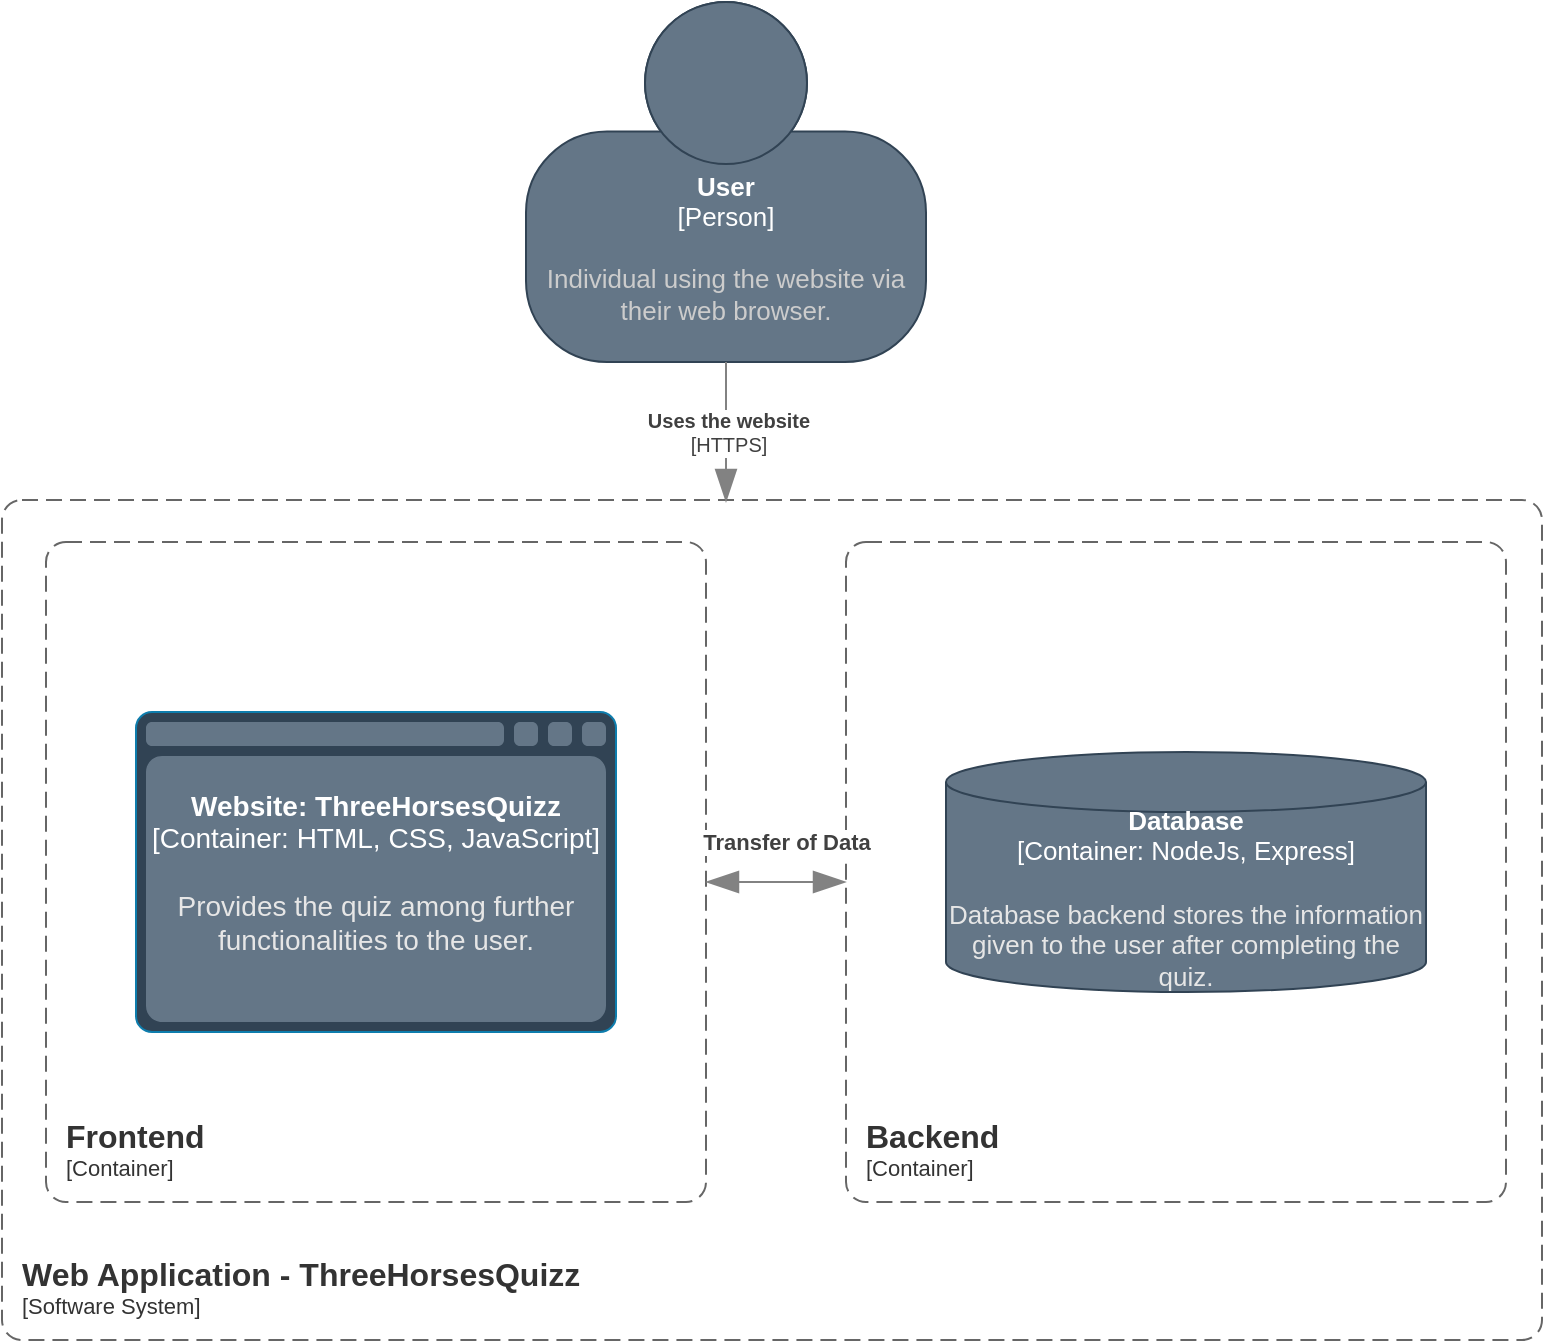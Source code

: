<mxfile version="24.2.7" type="github">
  <diagram name="Page-1" id="HOsd5Jfb5BI0TmuAZBbl">
    <mxGraphModel dx="1097" dy="763" grid="1" gridSize="10" guides="1" tooltips="1" connect="1" arrows="1" fold="1" page="1" pageScale="1" pageWidth="827" pageHeight="1169" math="0" shadow="0">
      <root>
        <mxCell id="0" />
        <mxCell id="1" parent="0" />
        <object placeholders="1" c4Name="User" c4Type="Person" c4Description="Individual using the website via their web browser." label="&lt;font style=&quot;font-size: 13px;&quot;&gt;&lt;b style=&quot;font-size: 13px;&quot;&gt;%c4Name%&lt;/b&gt;&lt;/font&gt;&lt;div style=&quot;font-size: 13px;&quot;&gt;[%c4Type%]&lt;/div&gt;&lt;br style=&quot;font-size: 13px;&quot;&gt;&lt;div style=&quot;font-size: 13px;&quot;&gt;&lt;font style=&quot;font-size: 13px;&quot;&gt;&lt;font style=&quot;font-size: 13px;&quot; color=&quot;#cccccc&quot;&gt;%c4Description%&lt;/font&gt;&lt;/font&gt;&lt;/div&gt;" id="3cX4WczHBIyN9GjbX8gW-1">
          <mxCell style="html=1;fontSize=13;dashed=0;whiteSpace=wrap;shape=mxgraph.c4.person2;align=center;metaEdit=1;points=[[0.5,0,0],[1,0.5,0],[1,0.75,0],[0.75,1,0],[0.5,1,0],[0.25,1,0],[0,0.75,0],[0,0.5,0]];resizable=0;fillColor=#647687;strokeColor=#314354;fontColor=#ffffff;" vertex="1" parent="1">
            <mxGeometry x="290" y="10" width="200" height="180" as="geometry" />
          </mxCell>
        </object>
        <object placeholders="1" c4Name="Database" c4Type="Container" c4Technology="NodeJs, Express" c4Description="Database backend stores the information given to the user after completing the quiz." label="&lt;font style=&quot;font-size: 13px;&quot;&gt;&lt;b style=&quot;font-size: 13px;&quot;&gt;%c4Name%&lt;/b&gt;&lt;/font&gt;&lt;div style=&quot;font-size: 13px;&quot;&gt;[%c4Type%:&amp;nbsp;%c4Technology%]&lt;/div&gt;&lt;br style=&quot;font-size: 13px;&quot;&gt;&lt;div style=&quot;font-size: 13px;&quot;&gt;&lt;font style=&quot;font-size: 13px;&quot;&gt;&lt;font color=&quot;#E6E6E6&quot; style=&quot;font-size: 13px;&quot;&gt;%c4Description%&lt;/font&gt;&lt;/font&gt;&lt;/div&gt;" id="3cX4WczHBIyN9GjbX8gW-2">
          <mxCell style="shape=cylinder3;size=15;whiteSpace=wrap;html=1;boundedLbl=1;rounded=0;labelBackgroundColor=none;fillColor=#647687;fontSize=13;fontColor=#ffffff;align=center;strokeColor=#314354;metaEdit=1;points=[[0.5,0,0],[1,0.25,0],[1,0.5,0],[1,0.75,0],[0.5,1,0],[0,0.75,0],[0,0.5,0],[0,0.25,0]];resizable=0;" vertex="1" parent="1">
            <mxGeometry x="500" y="385" width="240" height="120" as="geometry" />
          </mxCell>
        </object>
        <object placeholders="1" c4Name="Website: ThreeHorsesQuizz" c4Type="Container" c4Technology="HTML, CSS, JavaScript" c4Description="Provides the quiz among further functionalities to the user." label="&lt;font style=&quot;font-size: 14px;&quot;&gt;&lt;b style=&quot;font-size: 14px;&quot;&gt;%c4Name%&lt;/b&gt;&lt;/font&gt;&lt;div style=&quot;font-size: 14px;&quot;&gt;[%c4Type%:&amp;nbsp;%c4Technology%]&lt;/div&gt;&lt;br style=&quot;font-size: 14px;&quot;&gt;&lt;div style=&quot;font-size: 14px;&quot;&gt;&lt;font style=&quot;font-size: 14px;&quot;&gt;&lt;font style=&quot;font-size: 14px;&quot; color=&quot;#E6E6E6&quot;&gt;%c4Description%&lt;/font&gt;&lt;/font&gt;&lt;/div&gt;" id="3cX4WczHBIyN9GjbX8gW-3">
          <mxCell style="shape=mxgraph.c4.webBrowserContainer2;whiteSpace=wrap;html=1;boundedLbl=1;rounded=0;labelBackgroundColor=none;strokeColor2=#0E7DAD;fontSize=14;align=center;metaEdit=1;points=[[0.5,0,0],[1,0.25,0],[1,0.5,0],[1,0.75,0],[0.5,1,0],[0,0.75,0],[0,0.5,0],[0,0.25,0]];resizable=0;fillColor=#647687;strokeColor=#314354;fontColor=#ffffff;" vertex="1" parent="1">
            <mxGeometry x="95" y="365" width="240" height="160" as="geometry" />
          </mxCell>
        </object>
        <object placeholders="1" c4Name="Backend" c4Type="ContainerScopeBoundary" c4Application="Container" label="&lt;font style=&quot;font-size: 16px&quot;&gt;&lt;b&gt;&lt;div style=&quot;text-align: left&quot;&gt;%c4Name%&lt;/div&gt;&lt;/b&gt;&lt;/font&gt;&lt;div style=&quot;text-align: left&quot;&gt;[%c4Application%]&lt;/div&gt;" id="3cX4WczHBIyN9GjbX8gW-5">
          <mxCell style="rounded=1;fontSize=11;whiteSpace=wrap;html=1;dashed=1;arcSize=20;fillColor=none;strokeColor=#666666;fontColor=#333333;labelBackgroundColor=none;align=left;verticalAlign=bottom;labelBorderColor=none;spacingTop=0;spacing=10;dashPattern=8 4;metaEdit=1;rotatable=0;perimeter=rectanglePerimeter;noLabel=0;labelPadding=0;allowArrows=0;connectable=0;expand=0;recursiveResize=0;editable=1;pointerEvents=0;absoluteArcSize=1;points=[[0.25,0,0],[0.5,0,0],[0.75,0,0],[1,0.25,0],[1,0.5,0],[1,0.75,0],[0.75,1,0],[0.5,1,0],[0.25,1,0],[0,0.75,0],[0,0.5,0],[0,0.25,0]];" vertex="1" parent="1">
            <mxGeometry x="450" y="280" width="330" height="330" as="geometry" />
          </mxCell>
        </object>
        <object placeholders="1" c4Name="Web Application - ThreeHorsesQuizz" c4Type="SystemScopeBoundary" c4Application="Software System" label="&lt;font style=&quot;font-size: 16px&quot;&gt;&lt;b&gt;&lt;div style=&quot;text-align: left&quot;&gt;%c4Name%&lt;/div&gt;&lt;/b&gt;&lt;/font&gt;&lt;div style=&quot;text-align: left&quot;&gt;[%c4Application%]&lt;/div&gt;" id="3cX4WczHBIyN9GjbX8gW-9">
          <mxCell style="rounded=1;fontSize=11;whiteSpace=wrap;html=1;dashed=1;arcSize=20;fillColor=none;strokeColor=#666666;fontColor=#333333;labelBackgroundColor=none;align=left;verticalAlign=bottom;labelBorderColor=none;spacingTop=0;spacing=10;dashPattern=8 4;metaEdit=1;rotatable=0;perimeter=rectanglePerimeter;noLabel=0;labelPadding=0;allowArrows=0;connectable=0;expand=0;recursiveResize=0;editable=1;pointerEvents=0;absoluteArcSize=1;points=[[0.25,0,0],[0.5,0,0],[0.75,0,0],[1,0.25,0],[1,0.5,0],[1,0.75,0],[0.75,1,0],[0.5,1,0],[0.25,1,0],[0,0.75,0],[0,0.5,0],[0,0.25,0]];" vertex="1" parent="1">
            <mxGeometry x="28" y="259" width="770" height="420" as="geometry" />
          </mxCell>
        </object>
        <object placeholders="1" c4Name="Frontend" c4Type="ContainerScopeBoundary" c4Application="Container" label="&lt;font style=&quot;font-size: 16px&quot;&gt;&lt;b&gt;&lt;div style=&quot;text-align: left&quot;&gt;%c4Name%&lt;/div&gt;&lt;/b&gt;&lt;/font&gt;&lt;div style=&quot;text-align: left&quot;&gt;[%c4Application%]&lt;/div&gt;" id="3cX4WczHBIyN9GjbX8gW-10">
          <mxCell style="rounded=1;fontSize=11;whiteSpace=wrap;html=1;dashed=1;arcSize=20;fillColor=none;strokeColor=#666666;fontColor=#333333;labelBackgroundColor=none;align=left;verticalAlign=bottom;labelBorderColor=none;spacingTop=0;spacing=10;dashPattern=8 4;metaEdit=1;rotatable=0;perimeter=rectanglePerimeter;noLabel=0;labelPadding=0;allowArrows=0;connectable=0;expand=0;recursiveResize=0;editable=1;pointerEvents=0;absoluteArcSize=1;points=[[0.25,0,0],[0.5,0,0],[0.75,0,0],[1,0.25,0],[1,0.5,0],[1,0.75,0],[0.75,1,0],[0.5,1,0],[0.25,1,0],[0,0.75,0],[0,0.5,0],[0,0.25,0]];" vertex="1" parent="1">
            <mxGeometry x="50" y="280" width="330" height="330" as="geometry" />
          </mxCell>
        </object>
        <object placeholders="1" c4Type="Relationship" c4Technology="HTTPS" c4Description="Uses the website" label="&lt;div style=&quot;text-align: left&quot;&gt;&lt;div style=&quot;text-align: center&quot;&gt;&lt;b&gt;%c4Description%&lt;/b&gt;&lt;/div&gt;&lt;div style=&quot;text-align: center&quot;&gt;[%c4Technology%]&lt;/div&gt;&lt;/div&gt;" id="3cX4WczHBIyN9GjbX8gW-14">
          <mxCell style="endArrow=blockThin;html=1;fontSize=10;fontColor=#404040;strokeWidth=1;endFill=1;strokeColor=#828282;elbow=vertical;metaEdit=1;endSize=14;startSize=14;jumpStyle=arc;jumpSize=16;rounded=0;edgeStyle=orthogonalEdgeStyle;exitX=0.5;exitY=1;exitDx=0;exitDy=0;exitPerimeter=0;" edge="1" parent="1" source="3cX4WczHBIyN9GjbX8gW-1">
            <mxGeometry width="240" relative="1" as="geometry">
              <mxPoint x="270" y="400" as="sourcePoint" />
              <mxPoint x="390" y="260" as="targetPoint" />
            </mxGeometry>
          </mxCell>
        </object>
        <object placeholders="1" c4Type="Relationship" c4Description="Transfer of Data" label="&lt;div style=&quot;text-align: left; font-size: 11px;&quot;&gt;&lt;div style=&quot;text-align: center; font-size: 11px;&quot;&gt;&lt;b style=&quot;font-size: 11px;&quot;&gt;%c4Description%&lt;/b&gt;&lt;/div&gt;&lt;/div&gt;" id="3cX4WczHBIyN9GjbX8gW-16">
          <mxCell style="endArrow=blockThin;html=1;fontSize=11;fontColor=#404040;strokeWidth=1;endFill=1;strokeColor=#828282;elbow=vertical;metaEdit=1;endSize=14;startSize=14;jumpStyle=arc;jumpSize=16;rounded=0;edgeStyle=orthogonalEdgeStyle;startArrow=blockThin;startFill=1;" edge="1" parent="1">
            <mxGeometry x="0.143" y="20" width="240" relative="1" as="geometry">
              <mxPoint x="380" y="450" as="sourcePoint" />
              <mxPoint x="450" y="450" as="targetPoint" />
              <mxPoint as="offset" />
            </mxGeometry>
          </mxCell>
        </object>
      </root>
    </mxGraphModel>
  </diagram>
</mxfile>
